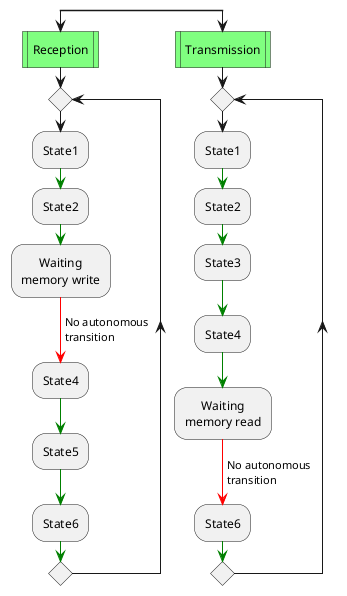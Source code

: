@startuml alice-bob-automata-overview
skinparam defaultTextAlignment center

split
#80ff80:Reception|
repeat
:State1;
-[#green]->
:State2;
-[#green]->
:Waiting\nmemory write;
-[#red]-> No autonomous\ntransition;
:State4;
-[#green]->
:State5;
-[#green]->
:State6;
-[#green]->
repeat while
detach
split again
#80ff80:Transmission|
repeat
:State1;
-[#green]->
:State2;
-[#green]->
:State3;
-[#green]->
:State4;
-[#green]->
:Waiting\nmemory read;
-[#red]-> No autonomous\ntransition;
:State6;
-[#green]->
repeat while
detach
end split

@enduml